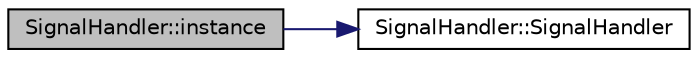 digraph "SignalHandler::instance"
{
  edge [fontname="Helvetica",fontsize="10",labelfontname="Helvetica",labelfontsize="10"];
  node [fontname="Helvetica",fontsize="10",shape=record];
  rankdir="LR";
  Node1 [label="SignalHandler::instance",height=0.2,width=0.4,color="black", fillcolor="grey75", style="filled" fontcolor="black"];
  Node1 -> Node2 [color="midnightblue",fontsize="10",style="solid",fontname="Helvetica"];
  Node2 [label="SignalHandler::SignalHandler",height=0.2,width=0.4,color="black", fillcolor="white", style="filled",URL="$classSignalHandler.html#a228b8bc652635979dfcfc094d805540f"];
}
